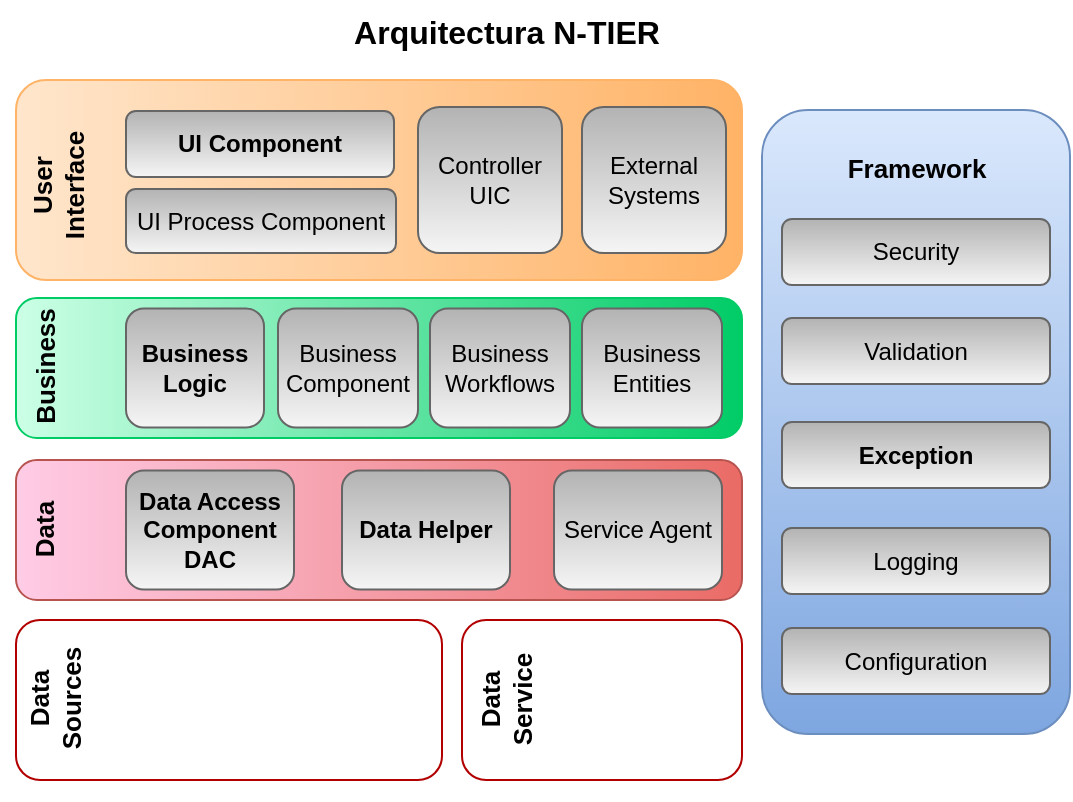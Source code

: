 <mxfile>
    <diagram id="MPeDoWMvLSlkay31p66Y" name="Página-1">
        <mxGraphModel dx="1072" dy="513" grid="0" gridSize="10" guides="1" tooltips="1" connect="1" arrows="1" fold="1" page="1" pageScale="1" pageWidth="1169" pageHeight="827" background="#ffffff" math="0" shadow="0">
            <root>
                <mxCell id="0"/>
                <mxCell id="1" parent="0"/>
                <mxCell id="43" value="" style="shape=image;verticalLabelPosition=bottom;labelBackgroundColor=default;verticalAlign=top;aspect=fixed;imageAspect=0;image=https://pbs.twimg.com/profile_images/1269972369940103169/BEBFAgFx_400x400.jpg;" parent="1" vertex="1">
                    <mxGeometry x="428" y="348" width="100" height="100" as="geometry"/>
                </mxCell>
                <mxCell id="2" value="" style="rounded=1;whiteSpace=wrap;html=1;fillColor=#FFCCE6;strokeColor=#b85450;gradientColor=#ea6b66;gradientDirection=east;" parent="1" vertex="1">
                    <mxGeometry x="167" y="278" width="363" height="70" as="geometry"/>
                </mxCell>
                <mxCell id="3" value="" style="rounded=1;whiteSpace=wrap;html=1;fillColor=#00CC66;strokeColor=#00CC66;gradientColor=#CCFFE6;gradientDirection=west;" parent="1" vertex="1">
                    <mxGeometry x="167" y="197" width="363" height="70" as="geometry"/>
                </mxCell>
                <mxCell id="4" value="" style="rounded=1;whiteSpace=wrap;html=1;fillColor=#FFB366;strokeColor=#FFB366;gradientColor=#FFE6CC;gradientDirection=west;" parent="1" vertex="1">
                    <mxGeometry x="167" y="88" width="363" height="100" as="geometry"/>
                </mxCell>
                <mxCell id="6" value="" style="rounded=1;whiteSpace=wrap;html=1;fillColor=#dae8fc;strokeColor=#6c8ebf;gradientColor=#7ea6e0;gradientDirection=south;" parent="1" vertex="1">
                    <mxGeometry x="540" y="103" width="154" height="312" as="geometry"/>
                </mxCell>
                <mxCell id="7" value="&lt;font color=&quot;#000000&quot;&gt;&lt;b&gt;UI Component&lt;/b&gt;&lt;/font&gt;" style="rounded=1;whiteSpace=wrap;html=1;strokeColor=#666666;fillColor=#f5f5f5;gradientDirection=north;gradientColor=#b3b3b3;" parent="1" vertex="1">
                    <mxGeometry x="222" y="103.5" width="134" height="33" as="geometry"/>
                </mxCell>
                <mxCell id="8" value="&lt;font color=&quot;#000000&quot;&gt;UI Process Component&lt;/font&gt;" style="rounded=1;whiteSpace=wrap;html=1;strokeColor=#666666;fillColor=#f5f5f5;gradientDirection=north;gradientColor=#b3b3b3;" parent="1" vertex="1">
                    <mxGeometry x="222" y="142.5" width="135" height="32" as="geometry"/>
                </mxCell>
                <mxCell id="9" value="&lt;font color=&quot;#000000&quot;&gt;Controller UIC&lt;/font&gt;" style="rounded=1;whiteSpace=wrap;html=1;strokeColor=#666666;fillColor=#f5f5f5;gradientDirection=north;gradientColor=#b3b3b3;" parent="1" vertex="1">
                    <mxGeometry x="368" y="101.5" width="72" height="73" as="geometry"/>
                </mxCell>
                <mxCell id="13" value="&lt;span style=&quot;color: rgb(0, 0, 0);&quot;&gt;External Systems&lt;/span&gt;" style="rounded=1;whiteSpace=wrap;html=1;strokeColor=#666666;fillColor=#f5f5f5;gradientDirection=north;gradientColor=#b3b3b3;" parent="1" vertex="1">
                    <mxGeometry x="450" y="101.5" width="72" height="73" as="geometry"/>
                </mxCell>
                <mxCell id="14" value="&lt;b style=&quot;font-size: 13px;&quot;&gt;User &lt;br&gt;Interface&lt;/b&gt;" style="text;html=1;align=center;verticalAlign=middle;resizable=0;points=[];autosize=1;strokeColor=none;fillColor=none;fontColor=#000000;rotation=-90;" parent="1" vertex="1">
                    <mxGeometry x="148" y="121" width="80" height="40" as="geometry"/>
                </mxCell>
                <mxCell id="21" style="edgeStyle=none;html=1;fontColor=#000000;" parent="1" source="15" target="3" edge="1">
                    <mxGeometry relative="1" as="geometry"/>
                </mxCell>
                <mxCell id="15" value="&lt;b&gt;&lt;font style=&quot;font-size: 13px;&quot;&gt;Business&lt;/font&gt;&lt;/b&gt;" style="text;html=1;align=center;verticalAlign=middle;resizable=0;points=[];autosize=1;strokeColor=none;fillColor=none;fontColor=#000000;rotation=-90;" parent="1" vertex="1">
                    <mxGeometry x="141.5" y="217" width="80" height="30" as="geometry"/>
                </mxCell>
                <mxCell id="16" value="&lt;b&gt;&lt;font style=&quot;font-size: 13px;&quot;&gt;Data&lt;/font&gt;&lt;/b&gt;" style="text;html=1;align=center;verticalAlign=middle;resizable=0;points=[];autosize=1;strokeColor=none;fillColor=none;fontColor=#000000;rotation=-90;" parent="1" vertex="1">
                    <mxGeometry x="156" y="298" width="50" height="30" as="geometry"/>
                </mxCell>
                <mxCell id="17" value="&lt;font color=&quot;#000000&quot;&gt;&lt;b&gt;Business&lt;br&gt;Logic&lt;/b&gt;&lt;br&gt;&lt;/font&gt;" style="rounded=1;whiteSpace=wrap;html=1;strokeColor=#666666;fillColor=#f5f5f5;gradientDirection=north;gradientColor=#b3b3b3;" parent="1" vertex="1">
                    <mxGeometry x="222" y="202.25" width="69" height="59.5" as="geometry"/>
                </mxCell>
                <mxCell id="18" value="&lt;font color=&quot;#000000&quot;&gt;Business&lt;br&gt;Component&lt;br&gt;&lt;/font&gt;" style="rounded=1;whiteSpace=wrap;html=1;strokeColor=#666666;fillColor=#f5f5f5;gradientDirection=north;gradientColor=#b3b3b3;" parent="1" vertex="1">
                    <mxGeometry x="298" y="202.25" width="70" height="59.5" as="geometry"/>
                </mxCell>
                <mxCell id="19" value="&lt;font color=&quot;#000000&quot;&gt;Business&lt;br&gt;Workflows&lt;br&gt;&lt;/font&gt;" style="rounded=1;whiteSpace=wrap;html=1;strokeColor=#666666;fillColor=#f5f5f5;gradientDirection=north;gradientColor=#b3b3b3;" parent="1" vertex="1">
                    <mxGeometry x="374" y="202.25" width="70" height="59.5" as="geometry"/>
                </mxCell>
                <mxCell id="20" value="&lt;font color=&quot;#000000&quot;&gt;Business&lt;br&gt;Entities&lt;br&gt;&lt;/font&gt;" style="rounded=1;whiteSpace=wrap;html=1;strokeColor=#666666;fillColor=#f5f5f5;gradientDirection=north;gradientColor=#b3b3b3;" parent="1" vertex="1">
                    <mxGeometry x="450" y="202.25" width="70" height="59.5" as="geometry"/>
                </mxCell>
                <mxCell id="22" value="&lt;font color=&quot;#000000&quot;&gt;&lt;b&gt;Data Access Component&lt;br&gt;DAC&lt;/b&gt;&lt;br&gt;&lt;/font&gt;" style="rounded=1;whiteSpace=wrap;html=1;strokeColor=#666666;fillColor=#f5f5f5;gradientDirection=north;gradientColor=#b3b3b3;" parent="1" vertex="1">
                    <mxGeometry x="222" y="283.25" width="84" height="59.5" as="geometry"/>
                </mxCell>
                <mxCell id="23" value="&lt;font color=&quot;#000000&quot;&gt;&lt;b&gt;Data Helper&lt;/b&gt;&lt;br&gt;&lt;/font&gt;" style="rounded=1;whiteSpace=wrap;html=1;strokeColor=#666666;fillColor=#f5f5f5;gradientDirection=north;gradientColor=#b3b3b3;" parent="1" vertex="1">
                    <mxGeometry x="330" y="283.25" width="84" height="59.5" as="geometry"/>
                </mxCell>
                <mxCell id="24" value="&lt;font color=&quot;#000000&quot;&gt;Service Agent&lt;br&gt;&lt;/font&gt;" style="rounded=1;whiteSpace=wrap;html=1;strokeColor=#666666;fillColor=#f5f5f5;gradientDirection=north;gradientColor=#b3b3b3;" parent="1" vertex="1">
                    <mxGeometry x="436" y="283.25" width="84" height="59.5" as="geometry"/>
                </mxCell>
                <mxCell id="25" value="&lt;b&gt;Framework&lt;/b&gt;" style="text;html=1;align=center;verticalAlign=middle;resizable=0;points=[];autosize=1;strokeColor=none;fillColor=none;fontSize=13;fontColor=#000000;" parent="1" vertex="1">
                    <mxGeometry x="572" y="116.5" width="90" height="30" as="geometry"/>
                </mxCell>
                <mxCell id="26" value="&lt;font color=&quot;#000000&quot;&gt;Security&lt;/font&gt;" style="rounded=1;whiteSpace=wrap;html=1;strokeColor=#666666;fillColor=#f5f5f5;gradientDirection=north;gradientColor=#b3b3b3;" parent="1" vertex="1">
                    <mxGeometry x="550" y="157.5" width="134" height="33" as="geometry"/>
                </mxCell>
                <mxCell id="27" value="&lt;font color=&quot;#000000&quot;&gt;Validation&lt;/font&gt;" style="rounded=1;whiteSpace=wrap;html=1;strokeColor=#666666;fillColor=#f5f5f5;gradientDirection=north;gradientColor=#b3b3b3;" parent="1" vertex="1">
                    <mxGeometry x="550" y="207" width="134" height="33" as="geometry"/>
                </mxCell>
                <mxCell id="28" value="&lt;font color=&quot;#000000&quot;&gt;&lt;b&gt;Exception&lt;/b&gt;&lt;/font&gt;" style="rounded=1;whiteSpace=wrap;html=1;strokeColor=#666666;fillColor=#f5f5f5;gradientDirection=north;gradientColor=#b3b3b3;" parent="1" vertex="1">
                    <mxGeometry x="550" y="259" width="134" height="33" as="geometry"/>
                </mxCell>
                <mxCell id="29" value="&lt;font color=&quot;#000000&quot;&gt;Logging&lt;/font&gt;" style="rounded=1;whiteSpace=wrap;html=1;strokeColor=#666666;fillColor=#f5f5f5;gradientDirection=north;gradientColor=#b3b3b3;" parent="1" vertex="1">
                    <mxGeometry x="550" y="312" width="134" height="33" as="geometry"/>
                </mxCell>
                <mxCell id="31" value="&lt;font color=&quot;#000000&quot;&gt;Configuration&lt;/font&gt;" style="rounded=1;whiteSpace=wrap;html=1;strokeColor=#666666;fillColor=#f5f5f5;gradientDirection=north;gradientColor=#b3b3b3;" parent="1" vertex="1">
                    <mxGeometry x="550" y="362" width="134" height="33" as="geometry"/>
                </mxCell>
                <mxCell id="32" value="" style="rounded=1;whiteSpace=wrap;html=1;strokeColor=#B20000;fontSize=13;fillColor=none;gradientDirection=south;fontColor=#ffffff;" parent="1" vertex="1">
                    <mxGeometry x="167" y="358" width="213" height="80" as="geometry"/>
                </mxCell>
                <mxCell id="33" value="" style="rounded=1;whiteSpace=wrap;html=1;strokeColor=#B20000;fontSize=13;fillColor=none;gradientDirection=south;fontColor=#ffffff;" parent="1" vertex="1">
                    <mxGeometry x="390" y="358" width="140" height="80" as="geometry"/>
                </mxCell>
                <mxCell id="34" value="&lt;b&gt;&lt;font style=&quot;font-size: 13px;&quot;&gt;Data&lt;br&gt;Sources&lt;/font&gt;&lt;/b&gt;" style="text;html=1;align=center;verticalAlign=middle;resizable=0;points=[];autosize=1;strokeColor=none;fillColor=none;fontColor=#000000;rotation=-90;" parent="1" vertex="1">
                    <mxGeometry x="151.5" y="378" width="70" height="40" as="geometry"/>
                </mxCell>
                <mxCell id="35" value="&lt;b&gt;&lt;font style=&quot;font-size: 13px;&quot;&gt;Data&lt;br&gt;Service&lt;br&gt;&lt;/font&gt;&lt;/b&gt;" style="text;html=1;align=center;verticalAlign=middle;resizable=0;points=[];autosize=1;strokeColor=none;fillColor=none;fontColor=#000000;rotation=-90;" parent="1" vertex="1">
                    <mxGeometry x="377" y="378" width="70" height="40" as="geometry"/>
                </mxCell>
                <mxCell id="42" value="" style="shape=image;verticalLabelPosition=bottom;labelBackgroundColor=default;verticalAlign=top;aspect=fixed;imageAspect=0;image=https://dc722jrlp2zu8.cloudfront.net/media/django-summernote/2018-03-23/e3372d52-91ff-4e45-90de-79200223e060.jpg;" parent="1" vertex="1">
                    <mxGeometry x="211.3" y="364" width="86.7" height="68" as="geometry"/>
                </mxCell>
                <mxCell id="44" value="" style="shape=image;verticalLabelPosition=bottom;labelBackgroundColor=default;verticalAlign=top;aspect=fixed;imageAspect=0;image=https://cdn-icons-png.flaticon.com/512/603/603190.png;" parent="1" vertex="1">
                    <mxGeometry x="304" y="363" width="70" height="70" as="geometry"/>
                </mxCell>
                <mxCell id="45" value="&lt;b&gt;&lt;font style=&quot;font-size: 16px;&quot;&gt;Arquitectura N-TIER&lt;/font&gt;&lt;/b&gt;" style="text;html=1;align=center;verticalAlign=middle;resizable=0;points=[];autosize=1;strokeColor=none;fillColor=none;fontSize=13;fontColor=#000000;" parent="1" vertex="1">
                    <mxGeometry x="326.5" y="48" width="171" height="31" as="geometry"/>
                </mxCell>
            </root>
        </mxGraphModel>
    </diagram>
</mxfile>